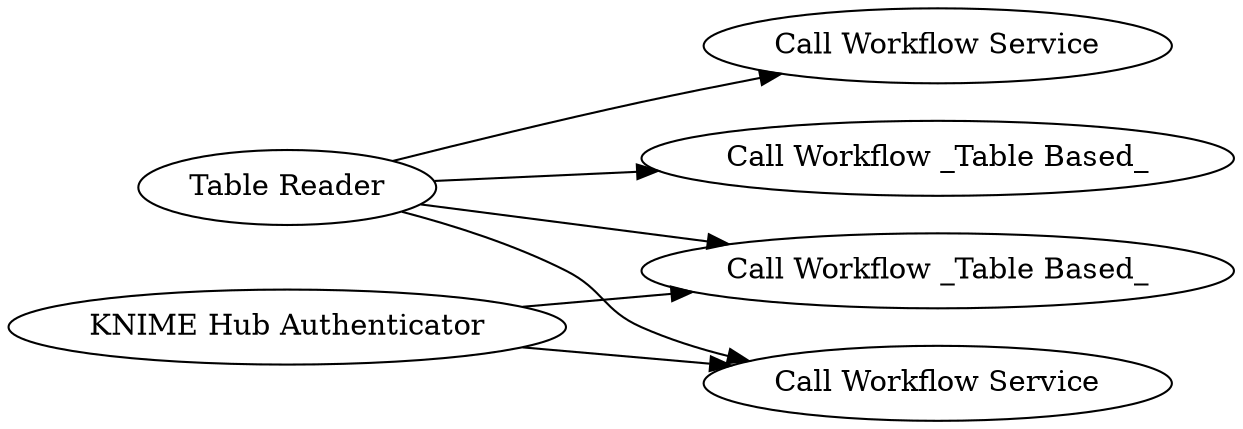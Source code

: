 digraph {
	188 -> 190
	188 -> 189
	188 -> 192
	191 -> 192
	188 -> 193
	191 -> 193
	190 [label="Call Workflow Service"]
	192 [label="Call Workflow _Table Based_"]
	189 [label="Call Workflow _Table Based_"]
	188 [label="Table Reader"]
	191 [label="KNIME Hub Authenticator"]
	193 [label="Call Workflow Service"]
	rankdir=LR
}
